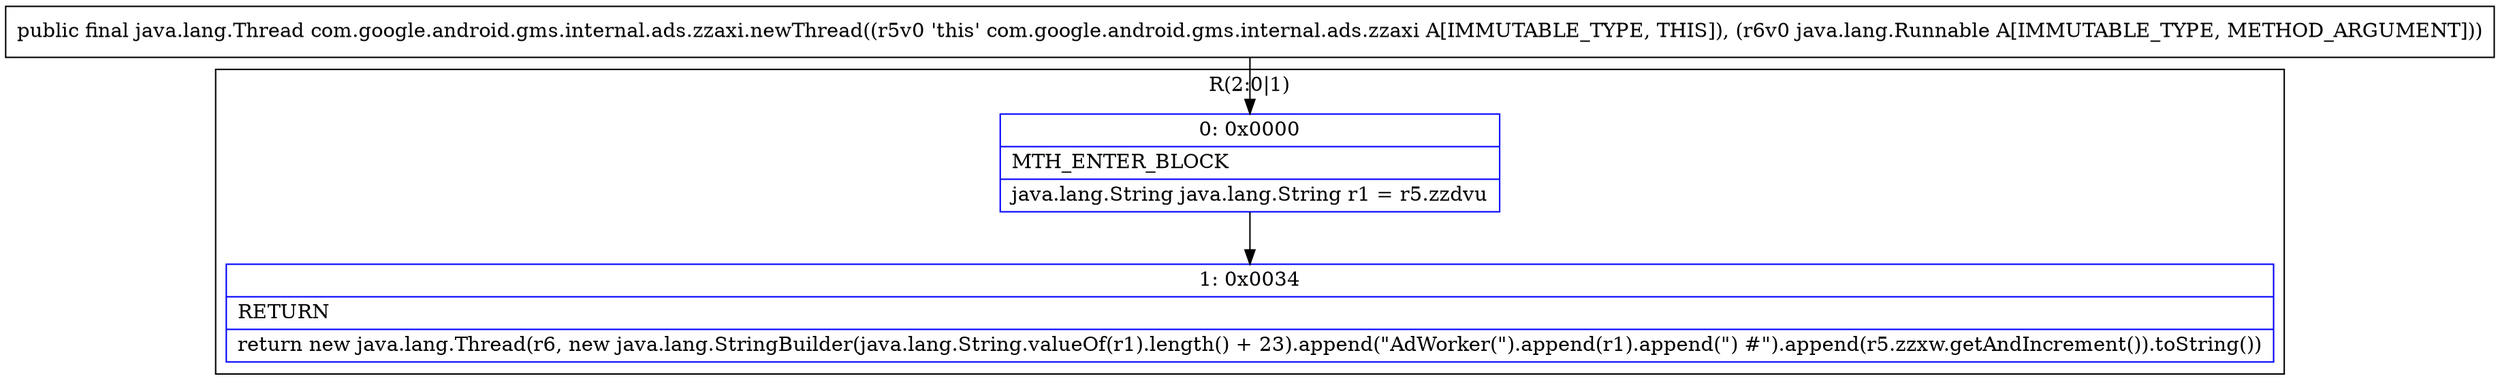 digraph "CFG forcom.google.android.gms.internal.ads.zzaxi.newThread(Ljava\/lang\/Runnable;)Ljava\/lang\/Thread;" {
subgraph cluster_Region_1710665821 {
label = "R(2:0|1)";
node [shape=record,color=blue];
Node_0 [shape=record,label="{0\:\ 0x0000|MTH_ENTER_BLOCK\l|java.lang.String java.lang.String r1 = r5.zzdvu\l}"];
Node_1 [shape=record,label="{1\:\ 0x0034|RETURN\l|return new java.lang.Thread(r6, new java.lang.StringBuilder(java.lang.String.valueOf(r1).length() + 23).append(\"AdWorker(\").append(r1).append(\") #\").append(r5.zzxw.getAndIncrement()).toString())\l}"];
}
MethodNode[shape=record,label="{public final java.lang.Thread com.google.android.gms.internal.ads.zzaxi.newThread((r5v0 'this' com.google.android.gms.internal.ads.zzaxi A[IMMUTABLE_TYPE, THIS]), (r6v0 java.lang.Runnable A[IMMUTABLE_TYPE, METHOD_ARGUMENT])) }"];
MethodNode -> Node_0;
Node_0 -> Node_1;
}

